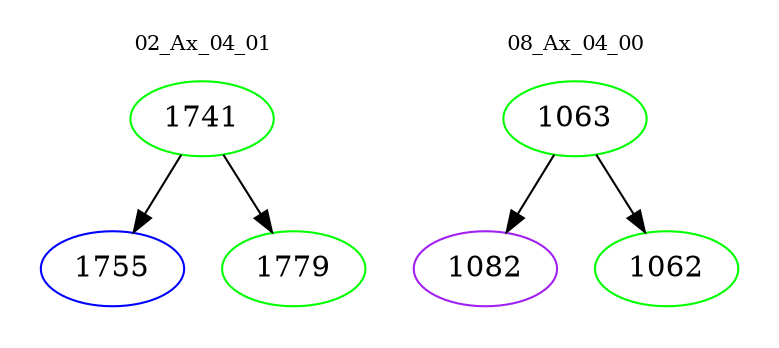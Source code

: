 digraph{
subgraph cluster_0 {
color = white
label = "02_Ax_04_01";
fontsize=10;
T0_1741 [label="1741", color="green"]
T0_1741 -> T0_1755 [color="black"]
T0_1755 [label="1755", color="blue"]
T0_1741 -> T0_1779 [color="black"]
T0_1779 [label="1779", color="green"]
}
subgraph cluster_1 {
color = white
label = "08_Ax_04_00";
fontsize=10;
T1_1063 [label="1063", color="green"]
T1_1063 -> T1_1082 [color="black"]
T1_1082 [label="1082", color="purple"]
T1_1063 -> T1_1062 [color="black"]
T1_1062 [label="1062", color="green"]
}
}
